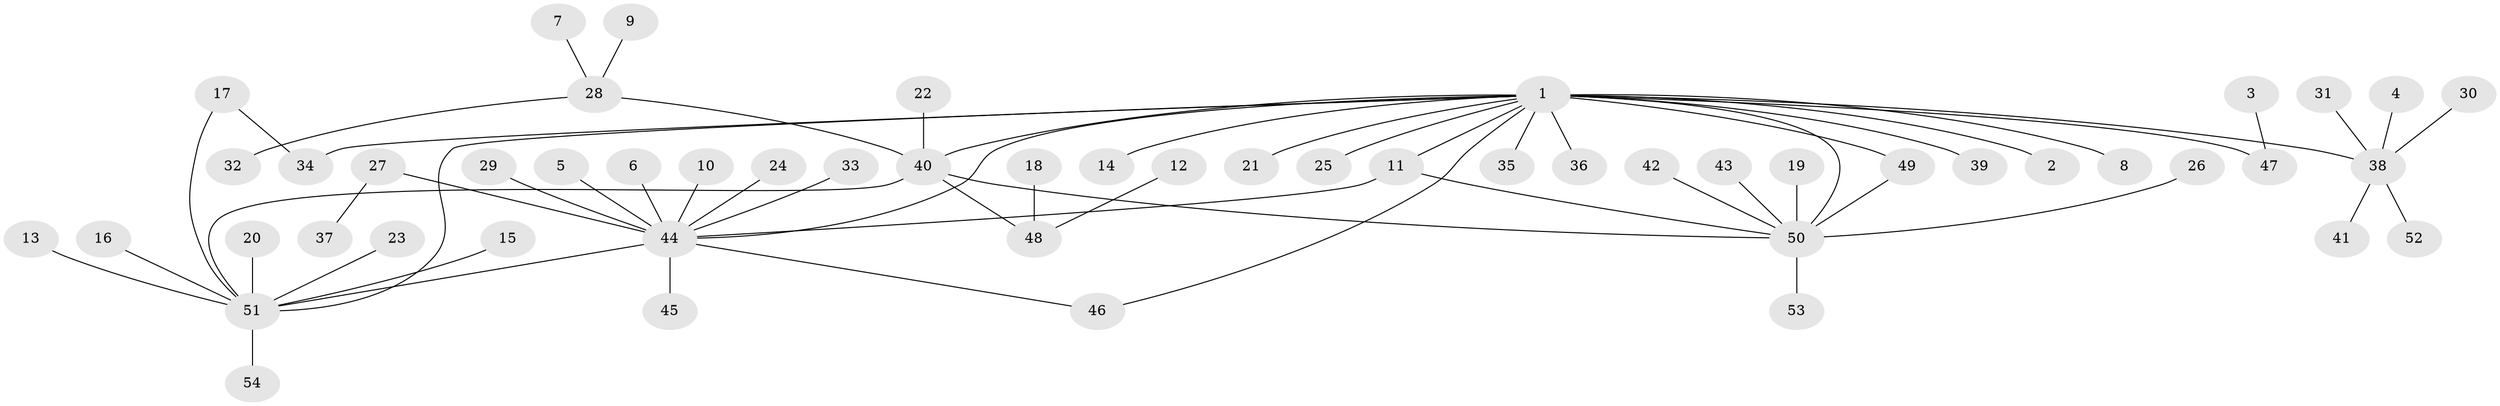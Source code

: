 // original degree distribution, {11: 0.009259259259259259, 16: 0.009259259259259259, 1: 0.6018518518518519, 14: 0.009259259259259259, 7: 0.009259259259259259, 6: 0.027777777777777776, 3: 0.10185185185185185, 2: 0.18518518518518517, 5: 0.018518518518518517, 12: 0.018518518518518517, 4: 0.009259259259259259}
// Generated by graph-tools (version 1.1) at 2025/26/03/09/25 03:26:08]
// undirected, 54 vertices, 61 edges
graph export_dot {
graph [start="1"]
  node [color=gray90,style=filled];
  1;
  2;
  3;
  4;
  5;
  6;
  7;
  8;
  9;
  10;
  11;
  12;
  13;
  14;
  15;
  16;
  17;
  18;
  19;
  20;
  21;
  22;
  23;
  24;
  25;
  26;
  27;
  28;
  29;
  30;
  31;
  32;
  33;
  34;
  35;
  36;
  37;
  38;
  39;
  40;
  41;
  42;
  43;
  44;
  45;
  46;
  47;
  48;
  49;
  50;
  51;
  52;
  53;
  54;
  1 -- 2 [weight=1.0];
  1 -- 8 [weight=1.0];
  1 -- 11 [weight=1.0];
  1 -- 14 [weight=1.0];
  1 -- 21 [weight=1.0];
  1 -- 25 [weight=1.0];
  1 -- 34 [weight=1.0];
  1 -- 35 [weight=1.0];
  1 -- 36 [weight=1.0];
  1 -- 38 [weight=1.0];
  1 -- 39 [weight=2.0];
  1 -- 40 [weight=2.0];
  1 -- 44 [weight=1.0];
  1 -- 46 [weight=1.0];
  1 -- 47 [weight=2.0];
  1 -- 49 [weight=1.0];
  1 -- 50 [weight=2.0];
  1 -- 51 [weight=1.0];
  3 -- 47 [weight=1.0];
  4 -- 38 [weight=1.0];
  5 -- 44 [weight=1.0];
  6 -- 44 [weight=1.0];
  7 -- 28 [weight=1.0];
  9 -- 28 [weight=1.0];
  10 -- 44 [weight=1.0];
  11 -- 44 [weight=1.0];
  11 -- 50 [weight=1.0];
  12 -- 48 [weight=1.0];
  13 -- 51 [weight=1.0];
  15 -- 51 [weight=1.0];
  16 -- 51 [weight=1.0];
  17 -- 34 [weight=1.0];
  17 -- 51 [weight=1.0];
  18 -- 48 [weight=1.0];
  19 -- 50 [weight=1.0];
  20 -- 51 [weight=1.0];
  22 -- 40 [weight=1.0];
  23 -- 51 [weight=1.0];
  24 -- 44 [weight=1.0];
  26 -- 50 [weight=1.0];
  27 -- 37 [weight=1.0];
  27 -- 44 [weight=2.0];
  28 -- 32 [weight=1.0];
  28 -- 40 [weight=1.0];
  29 -- 44 [weight=1.0];
  30 -- 38 [weight=1.0];
  31 -- 38 [weight=1.0];
  33 -- 44 [weight=1.0];
  38 -- 41 [weight=1.0];
  38 -- 52 [weight=1.0];
  40 -- 48 [weight=1.0];
  40 -- 50 [weight=1.0];
  40 -- 51 [weight=1.0];
  42 -- 50 [weight=1.0];
  43 -- 50 [weight=1.0];
  44 -- 45 [weight=1.0];
  44 -- 46 [weight=1.0];
  44 -- 51 [weight=1.0];
  49 -- 50 [weight=1.0];
  50 -- 53 [weight=1.0];
  51 -- 54 [weight=1.0];
}

